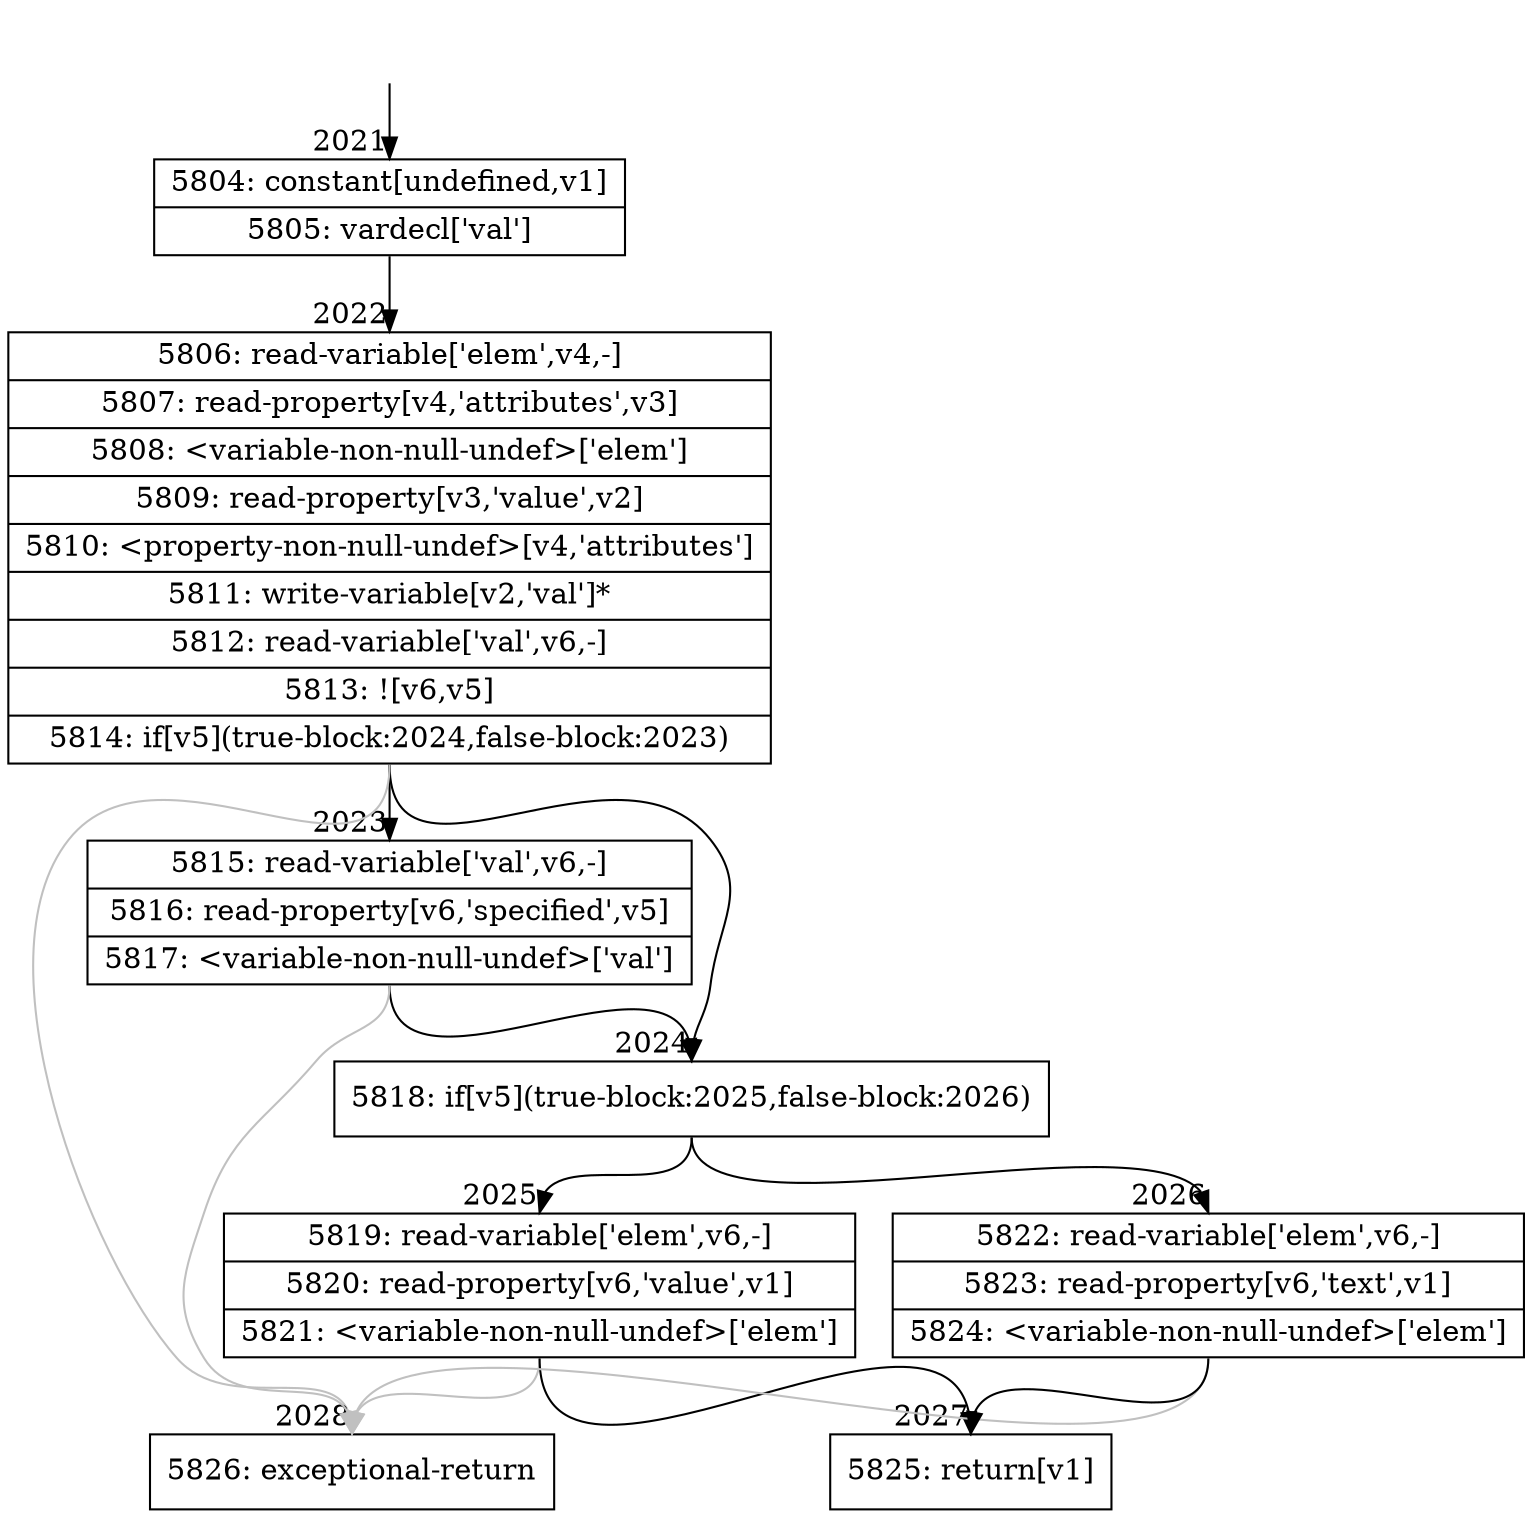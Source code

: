 digraph {
rankdir="TD"
BB_entry141[shape=none,label=""];
BB_entry141 -> BB2021 [tailport=s, headport=n, headlabel="    2021"]
BB2021 [shape=record label="{5804: constant[undefined,v1]|5805: vardecl['val']}" ] 
BB2021 -> BB2022 [tailport=s, headport=n, headlabel="      2022"]
BB2022 [shape=record label="{5806: read-variable['elem',v4,-]|5807: read-property[v4,'attributes',v3]|5808: \<variable-non-null-undef\>['elem']|5809: read-property[v3,'value',v2]|5810: \<property-non-null-undef\>[v4,'attributes']|5811: write-variable[v2,'val']*|5812: read-variable['val',v6,-]|5813: ![v6,v5]|5814: if[v5](true-block:2024,false-block:2023)}" ] 
BB2022 -> BB2024 [tailport=s, headport=n, headlabel="      2024"]
BB2022 -> BB2023 [tailport=s, headport=n, headlabel="      2023"]
BB2022 -> BB2028 [tailport=s, headport=n, color=gray, headlabel="      2028"]
BB2023 [shape=record label="{5815: read-variable['val',v6,-]|5816: read-property[v6,'specified',v5]|5817: \<variable-non-null-undef\>['val']}" ] 
BB2023 -> BB2024 [tailport=s, headport=n]
BB2023 -> BB2028 [tailport=s, headport=n, color=gray]
BB2024 [shape=record label="{5818: if[v5](true-block:2025,false-block:2026)}" ] 
BB2024 -> BB2025 [tailport=s, headport=n, headlabel="      2025"]
BB2024 -> BB2026 [tailport=s, headport=n, headlabel="      2026"]
BB2025 [shape=record label="{5819: read-variable['elem',v6,-]|5820: read-property[v6,'value',v1]|5821: \<variable-non-null-undef\>['elem']}" ] 
BB2025 -> BB2027 [tailport=s, headport=n, headlabel="      2027"]
BB2025 -> BB2028 [tailport=s, headport=n, color=gray]
BB2026 [shape=record label="{5822: read-variable['elem',v6,-]|5823: read-property[v6,'text',v1]|5824: \<variable-non-null-undef\>['elem']}" ] 
BB2026 -> BB2027 [tailport=s, headport=n]
BB2026 -> BB2028 [tailport=s, headport=n, color=gray]
BB2027 [shape=record label="{5825: return[v1]}" ] 
BB2028 [shape=record label="{5826: exceptional-return}" ] 
}
